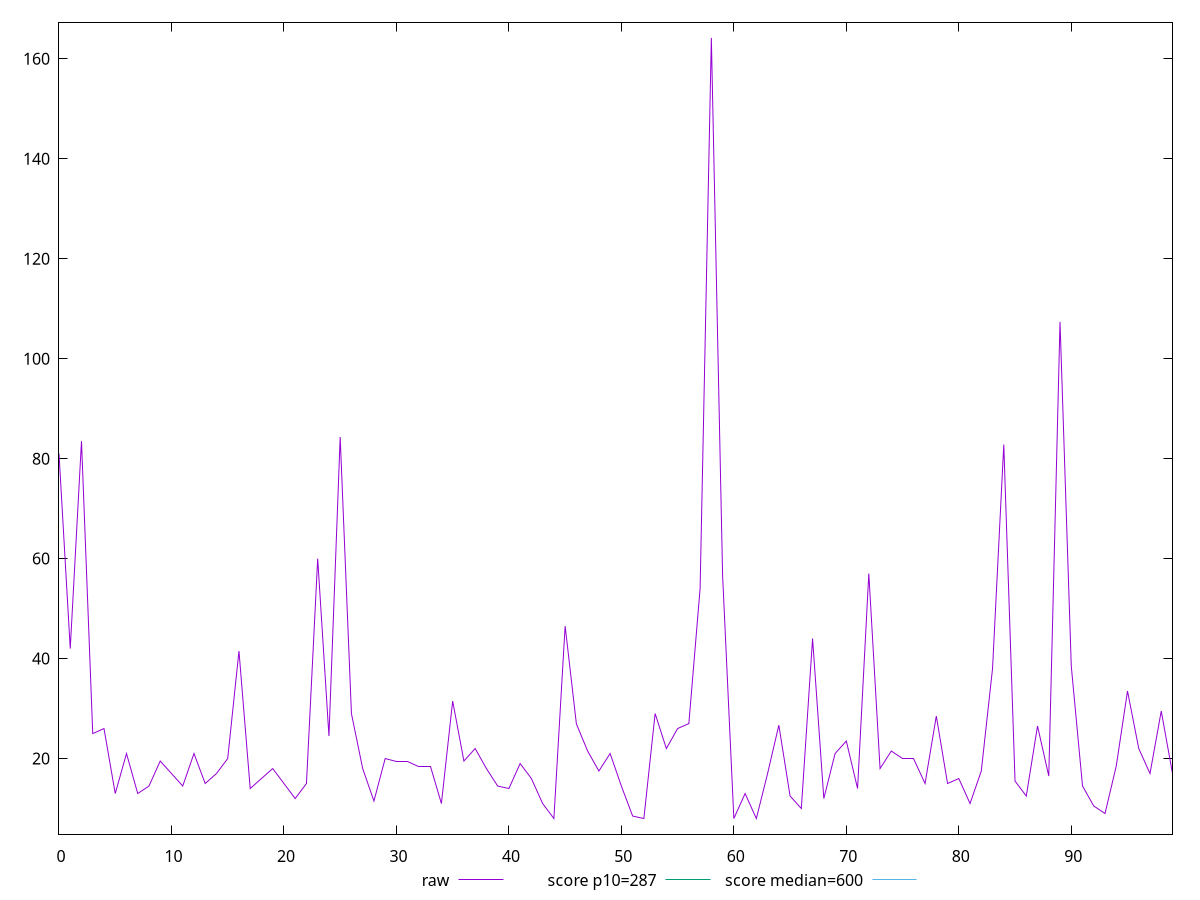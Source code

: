 reset

$raw <<EOF
0 80.99999999999955
1 42
2 83.5
3 25
4 26
5 13
6 21
7 13
8 14.5
9 19.5
10 17
11 14.5
12 21
13 15
14 17
15 20
16 41.5
17 14
18 16
19 18
20 15
21 12
22 15
23 60
24 24.5
25 84.32500000000005
26 29
27 18
28 11.5
29 20
30 19.5
31 19.5
32 18.5
33 18.5
34 11
35 31.5
36 19.5
37 22
38 18
39 14.5
40 14
41 19
42 16
43 11
44 8
45 46.5
46 26.936400000000162
47 21.5
48 17.5
49 21
50 14.5
51 8.5
52 8
53 29
54 22.000000000000227
55 26
56 27
57 54
58 164.17049999999995
59 56.615499999999656
60 8
61 13
62 8
63 17
64 26.67139999999995
65 12.5
66 10
67 44
68 12
69 21
70 23.5
71 14
72 57
73 18
74 21.5
75 20
76 20
77 15
78 28.5
79 15
80 16
81 11
82 17.5
83 38
84 82.81990000000019
85 15.5
86 12.5
87 26.5
88 16.5
89 107.37275
90 38.5
91 14.5
92 10.5
93 9
94 18.5
95 33.5
96 22
97 17
98 29.5
99 17
EOF

set key outside below
set xrange [0:99]
set yrange [4.876590000000001:167.29390999999995]
set trange [4.876590000000001:167.29390999999995]
set terminal svg size 640, 500 enhanced background rgb 'white'
set output "report_00017_2021-02-10T15-08-03.406Z/total-blocking-time/samples/pages+cached+noadtech+nomedia/raw/values.svg"

plot $raw title "raw" with line, \
     287 title "score p10=287", \
     600 title "score median=600"

reset
